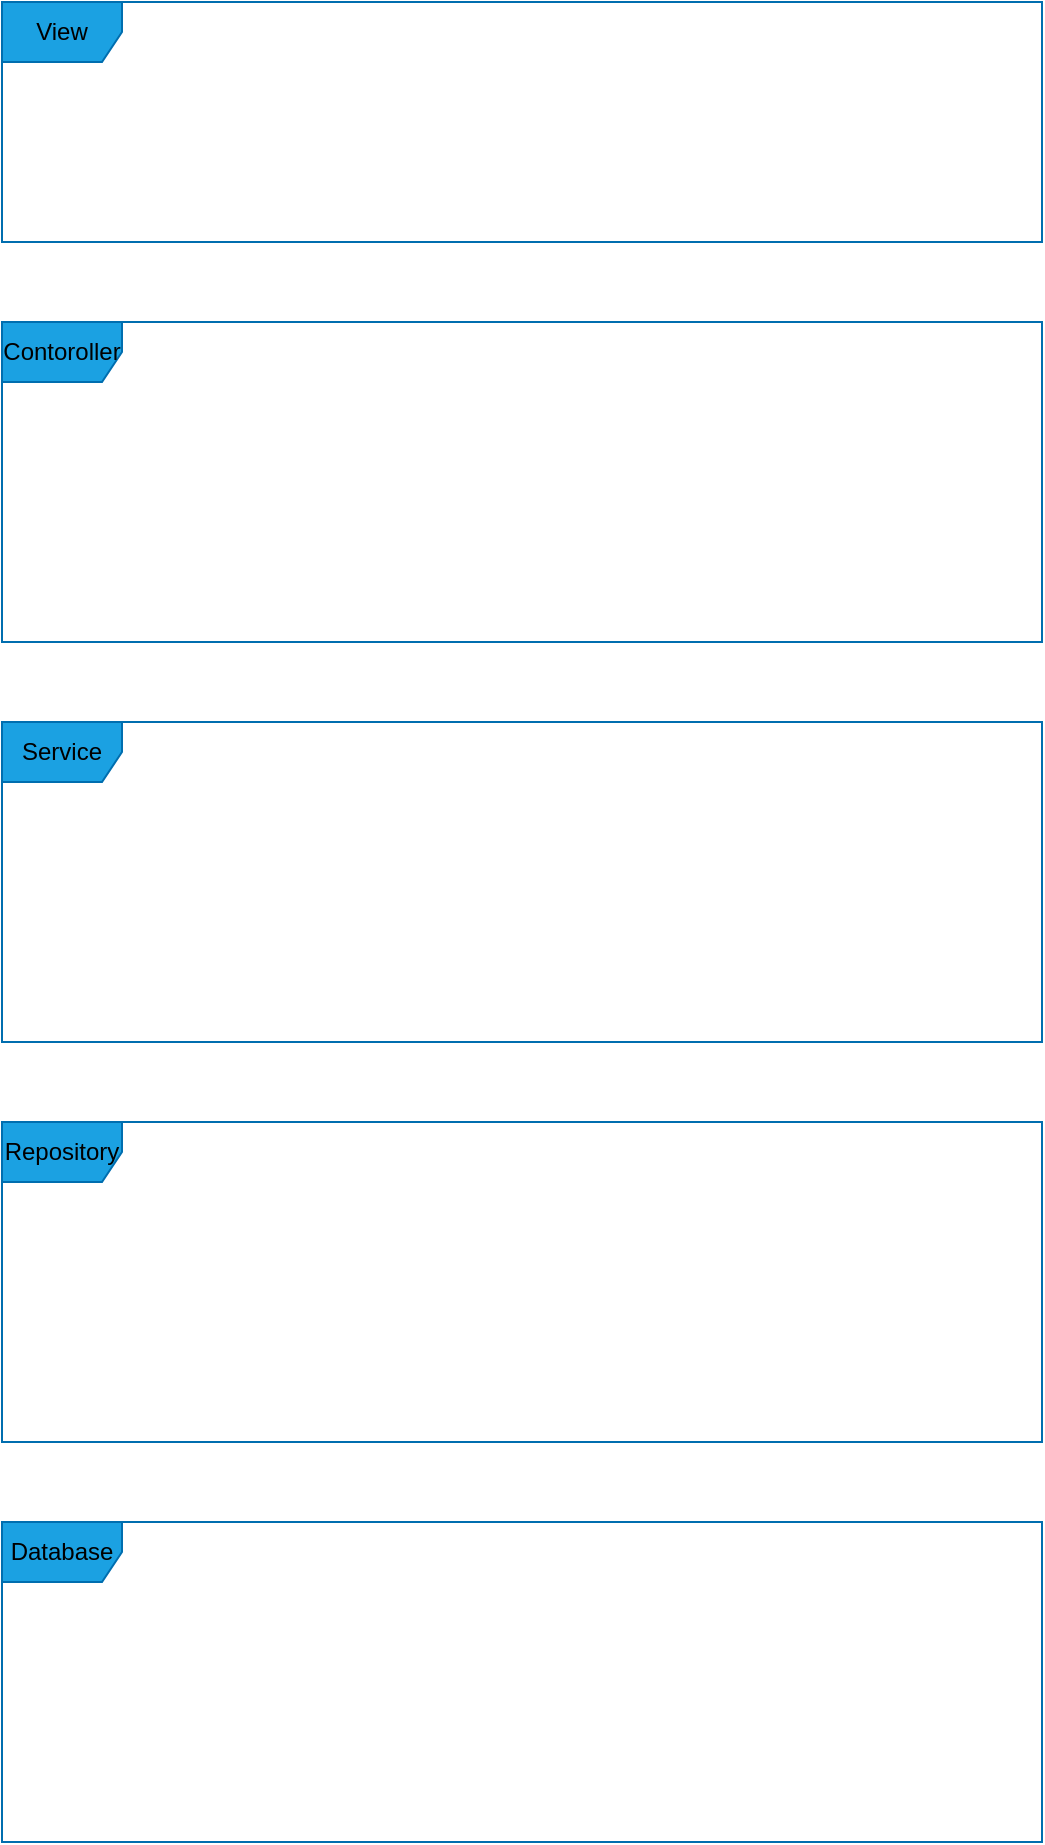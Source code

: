 <mxfile version="12.2.4" pages="1"><diagram id="6AXBUA2ZQwxcqaj4gc7x" name="ページ1"><mxGraphModel dx="2509" dy="1204" grid="1" gridSize="10" guides="1" tooltips="1" connect="1" arrows="1" fold="1" page="1" pageScale="1" pageWidth="827" pageHeight="1169" background="#ffffff" math="0" shadow="0"><root><mxCell id="0"/><mxCell id="1" parent="0"/><mxCell id="3" value="View" style="shape=umlFrame;whiteSpace=wrap;html=1;fontColor=#000000;strokeColor=#006EAF;fillColor=#1ba1e2;" parent="1" vertex="1"><mxGeometry x="40" y="40" width="520" height="120" as="geometry"/></mxCell><mxCell id="4" value="Contoroller" style="shape=umlFrame;whiteSpace=wrap;html=1;fontColor=#000000;strokeColor=#006EAF;fillColor=#1ba1e2;" parent="1" vertex="1"><mxGeometry x="40" y="200" width="520" height="160" as="geometry"/></mxCell><mxCell id="5" value="Service" style="shape=umlFrame;whiteSpace=wrap;html=1;fontColor=#000000;strokeColor=#006EAF;fillColor=#1ba1e2;" parent="1" vertex="1"><mxGeometry x="40" y="400" width="520" height="160" as="geometry"/></mxCell><mxCell id="6" value="Repository" style="shape=umlFrame;whiteSpace=wrap;html=1;fontColor=#000000;strokeColor=#006EAF;fillColor=#1ba1e2;" parent="1" vertex="1"><mxGeometry x="40" y="600" width="520" height="160" as="geometry"/></mxCell><mxCell id="7" value="Database" style="shape=umlFrame;whiteSpace=wrap;html=1;fontColor=#000000;strokeColor=#006EAF;fillColor=#1ba1e2;" parent="1" vertex="1"><mxGeometry x="40" y="800" width="520" height="160" as="geometry"/></mxCell></root></mxGraphModel></diagram></mxfile>